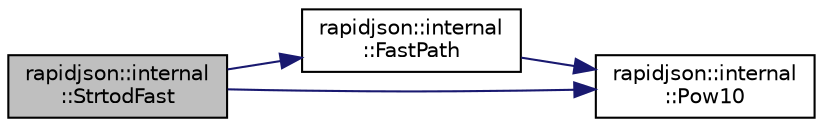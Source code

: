 digraph "rapidjson::internal::StrtodFast"
{
 // INTERACTIVE_SVG=YES
 // LATEX_PDF_SIZE
  edge [fontname="Helvetica",fontsize="10",labelfontname="Helvetica",labelfontsize="10"];
  node [fontname="Helvetica",fontsize="10",shape=record];
  rankdir="LR";
  Node166 [label="rapidjson::internal\l::StrtodFast",height=0.2,width=0.4,color="black", fillcolor="grey75", style="filled", fontcolor="black",tooltip=" "];
  Node166 -> Node167 [color="midnightblue",fontsize="10",style="solid",fontname="Helvetica"];
  Node167 [label="rapidjson::internal\l::FastPath",height=0.2,width=0.4,color="black", fillcolor="white", style="filled",URL="$namespacerapidjson_1_1internal.html#aadfc08b386baffa85f618e0ef0e2f188",tooltip=" "];
  Node167 -> Node168 [color="midnightblue",fontsize="10",style="solid",fontname="Helvetica"];
  Node168 [label="rapidjson::internal\l::Pow10",height=0.2,width=0.4,color="black", fillcolor="white", style="filled",URL="$namespacerapidjson_1_1internal.html#aba2871b1440237f69acb5ae602407bf9",tooltip="Computes integer powers of 10 in double (10.0^n)."];
  Node166 -> Node168 [color="midnightblue",fontsize="10",style="solid",fontname="Helvetica"];
}
